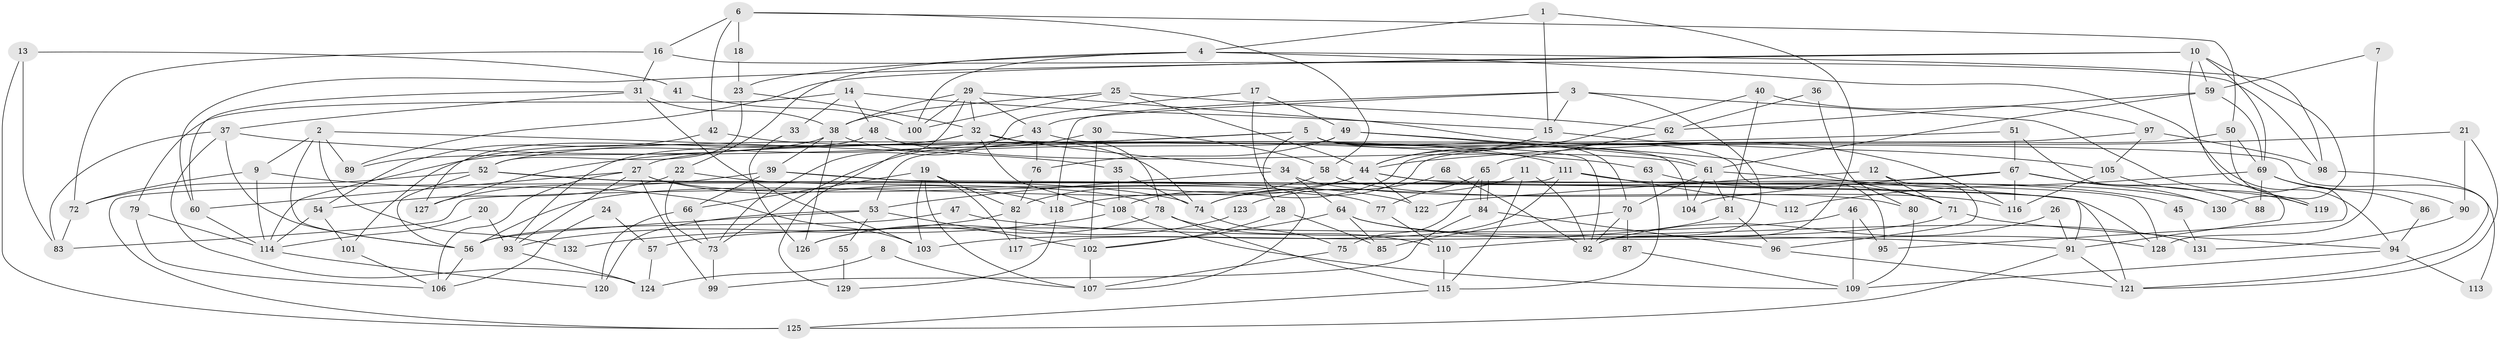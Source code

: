 // Generated by graph-tools (version 1.1) at 2025/36/03/09/25 02:36:16]
// undirected, 132 vertices, 264 edges
graph export_dot {
graph [start="1"]
  node [color=gray90,style=filled];
  1;
  2;
  3;
  4;
  5;
  6;
  7;
  8;
  9;
  10;
  11;
  12;
  13;
  14;
  15;
  16;
  17;
  18;
  19;
  20;
  21;
  22;
  23;
  24;
  25;
  26;
  27;
  28;
  29;
  30;
  31;
  32;
  33;
  34;
  35;
  36;
  37;
  38;
  39;
  40;
  41;
  42;
  43;
  44;
  45;
  46;
  47;
  48;
  49;
  50;
  51;
  52;
  53;
  54;
  55;
  56;
  57;
  58;
  59;
  60;
  61;
  62;
  63;
  64;
  65;
  66;
  67;
  68;
  69;
  70;
  71;
  72;
  73;
  74;
  75;
  76;
  77;
  78;
  79;
  80;
  81;
  82;
  83;
  84;
  85;
  86;
  87;
  88;
  89;
  90;
  91;
  92;
  93;
  94;
  95;
  96;
  97;
  98;
  99;
  100;
  101;
  102;
  103;
  104;
  105;
  106;
  107;
  108;
  109;
  110;
  111;
  112;
  113;
  114;
  115;
  116;
  117;
  118;
  119;
  120;
  121;
  122;
  123;
  124;
  125;
  126;
  127;
  128;
  129;
  130;
  131;
  132;
  1 -- 92;
  1 -- 15;
  1 -- 4;
  2 -- 35;
  2 -- 56;
  2 -- 9;
  2 -- 89;
  2 -- 132;
  3 -- 43;
  3 -- 119;
  3 -- 15;
  3 -- 92;
  3 -- 118;
  4 -- 22;
  4 -- 23;
  4 -- 94;
  4 -- 98;
  4 -- 100;
  5 -- 70;
  5 -- 27;
  5 -- 28;
  5 -- 52;
  5 -- 95;
  5 -- 104;
  6 -- 16;
  6 -- 50;
  6 -- 18;
  6 -- 42;
  6 -- 58;
  7 -- 128;
  7 -- 59;
  8 -- 124;
  8 -- 107;
  9 -- 114;
  9 -- 72;
  9 -- 103;
  10 -- 130;
  10 -- 59;
  10 -- 60;
  10 -- 69;
  10 -- 89;
  10 -- 119;
  11 -- 115;
  11 -- 92;
  11 -- 123;
  12 -- 122;
  12 -- 71;
  12 -- 96;
  13 -- 125;
  13 -- 83;
  13 -- 41;
  14 -- 79;
  14 -- 15;
  14 -- 33;
  14 -- 48;
  15 -- 44;
  15 -- 105;
  16 -- 31;
  16 -- 72;
  16 -- 98;
  17 -- 49;
  17 -- 73;
  17 -- 107;
  18 -- 23;
  19 -- 103;
  19 -- 107;
  19 -- 66;
  19 -- 82;
  19 -- 117;
  20 -- 93;
  20 -- 114;
  21 -- 121;
  21 -- 44;
  21 -- 90;
  22 -- 73;
  22 -- 78;
  22 -- 54;
  23 -- 52;
  23 -- 32;
  24 -- 106;
  24 -- 57;
  25 -- 100;
  25 -- 38;
  25 -- 44;
  25 -- 62;
  26 -- 91;
  26 -- 92;
  27 -- 118;
  27 -- 106;
  27 -- 60;
  27 -- 77;
  27 -- 93;
  27 -- 99;
  28 -- 102;
  28 -- 85;
  29 -- 116;
  29 -- 38;
  29 -- 32;
  29 -- 43;
  29 -- 100;
  29 -- 129;
  30 -- 102;
  30 -- 58;
  30 -- 73;
  31 -- 38;
  31 -- 60;
  31 -- 37;
  31 -- 103;
  32 -- 34;
  32 -- 78;
  32 -- 92;
  32 -- 93;
  32 -- 101;
  32 -- 108;
  33 -- 126;
  34 -- 64;
  34 -- 53;
  34 -- 80;
  35 -- 108;
  35 -- 74;
  36 -- 80;
  36 -- 62;
  37 -- 83;
  37 -- 56;
  37 -- 63;
  37 -- 124;
  38 -- 89;
  38 -- 74;
  38 -- 39;
  38 -- 126;
  39 -- 66;
  39 -- 121;
  39 -- 122;
  39 -- 127;
  40 -- 97;
  40 -- 81;
  40 -- 44;
  41 -- 100;
  42 -- 54;
  42 -- 111;
  43 -- 114;
  43 -- 76;
  43 -- 113;
  44 -- 45;
  44 -- 56;
  44 -- 118;
  44 -- 122;
  44 -- 128;
  45 -- 131;
  46 -- 109;
  46 -- 95;
  46 -- 57;
  47 -- 56;
  47 -- 91;
  48 -- 61;
  48 -- 127;
  49 -- 76;
  49 -- 53;
  49 -- 61;
  49 -- 71;
  50 -- 69;
  50 -- 74;
  50 -- 95;
  51 -- 127;
  51 -- 91;
  51 -- 67;
  52 -- 56;
  52 -- 72;
  52 -- 74;
  52 -- 128;
  53 -- 56;
  53 -- 55;
  53 -- 102;
  53 -- 120;
  54 -- 114;
  54 -- 101;
  55 -- 129;
  56 -- 106;
  57 -- 124;
  58 -- 82;
  58 -- 116;
  59 -- 62;
  59 -- 61;
  59 -- 69;
  60 -- 114;
  61 -- 81;
  61 -- 70;
  61 -- 91;
  61 -- 104;
  62 -- 65;
  63 -- 115;
  63 -- 71;
  64 -- 128;
  64 -- 85;
  64 -- 102;
  64 -- 131;
  65 -- 84;
  65 -- 84;
  65 -- 77;
  65 -- 75;
  66 -- 73;
  66 -- 120;
  67 -- 104;
  67 -- 83;
  67 -- 88;
  67 -- 116;
  67 -- 130;
  68 -- 92;
  68 -- 74;
  69 -- 86;
  69 -- 88;
  69 -- 90;
  69 -- 112;
  70 -- 92;
  70 -- 85;
  70 -- 87;
  71 -- 94;
  71 -- 110;
  72 -- 83;
  73 -- 99;
  74 -- 75;
  75 -- 107;
  76 -- 82;
  77 -- 110;
  78 -- 115;
  78 -- 110;
  78 -- 126;
  79 -- 106;
  79 -- 114;
  80 -- 109;
  81 -- 96;
  81 -- 103;
  82 -- 93;
  82 -- 117;
  84 -- 96;
  84 -- 99;
  86 -- 94;
  87 -- 109;
  90 -- 131;
  91 -- 121;
  91 -- 125;
  93 -- 124;
  94 -- 109;
  94 -- 113;
  96 -- 121;
  97 -- 98;
  97 -- 105;
  97 -- 108;
  98 -- 121;
  101 -- 106;
  102 -- 107;
  105 -- 116;
  105 -- 119;
  108 -- 109;
  108 -- 132;
  110 -- 115;
  111 -- 117;
  111 -- 112;
  111 -- 125;
  111 -- 130;
  114 -- 120;
  115 -- 125;
  118 -- 129;
  123 -- 126;
}
